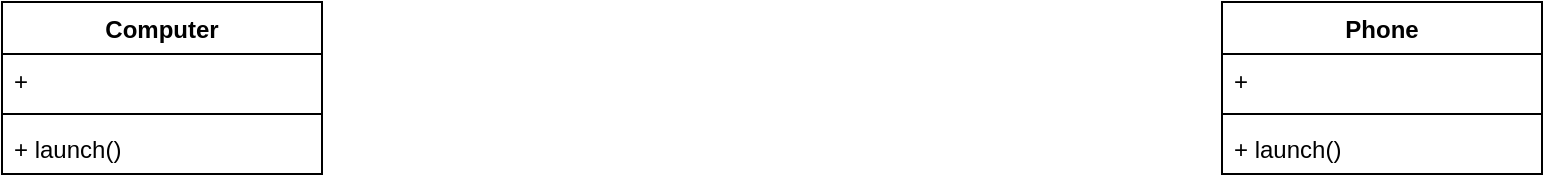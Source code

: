<mxfile version="24.4.4" type="github">
  <diagram id="C5RBs43oDa-KdzZeNtuy" name="Page-1">
    <mxGraphModel dx="1434" dy="772" grid="1" gridSize="10" guides="1" tooltips="1" connect="1" arrows="1" fold="1" page="1" pageScale="1" pageWidth="827" pageHeight="1169" math="0" shadow="0">
      <root>
        <mxCell id="WIyWlLk6GJQsqaUBKTNV-0" />
        <mxCell id="WIyWlLk6GJQsqaUBKTNV-1" parent="WIyWlLk6GJQsqaUBKTNV-0" />
        <mxCell id="ZYNbE8KbQ24JKUrA5Mez-0" value="Computer" style="swimlane;fontStyle=1;align=center;verticalAlign=top;childLayout=stackLayout;horizontal=1;startSize=26;horizontalStack=0;resizeParent=1;resizeParentMax=0;resizeLast=0;collapsible=1;marginBottom=0;whiteSpace=wrap;html=1;" vertex="1" parent="WIyWlLk6GJQsqaUBKTNV-1">
          <mxGeometry x="150" y="100" width="160" height="86" as="geometry" />
        </mxCell>
        <mxCell id="ZYNbE8KbQ24JKUrA5Mez-1" value="+&amp;nbsp;" style="text;strokeColor=none;fillColor=none;align=left;verticalAlign=top;spacingLeft=4;spacingRight=4;overflow=hidden;rotatable=0;points=[[0,0.5],[1,0.5]];portConstraint=eastwest;whiteSpace=wrap;html=1;" vertex="1" parent="ZYNbE8KbQ24JKUrA5Mez-0">
          <mxGeometry y="26" width="160" height="26" as="geometry" />
        </mxCell>
        <mxCell id="ZYNbE8KbQ24JKUrA5Mez-2" value="" style="line;strokeWidth=1;fillColor=none;align=left;verticalAlign=middle;spacingTop=-1;spacingLeft=3;spacingRight=3;rotatable=0;labelPosition=right;points=[];portConstraint=eastwest;strokeColor=inherit;" vertex="1" parent="ZYNbE8KbQ24JKUrA5Mez-0">
          <mxGeometry y="52" width="160" height="8" as="geometry" />
        </mxCell>
        <mxCell id="ZYNbE8KbQ24JKUrA5Mez-3" value="+ launch()" style="text;strokeColor=none;fillColor=none;align=left;verticalAlign=top;spacingLeft=4;spacingRight=4;overflow=hidden;rotatable=0;points=[[0,0.5],[1,0.5]];portConstraint=eastwest;whiteSpace=wrap;html=1;" vertex="1" parent="ZYNbE8KbQ24JKUrA5Mez-0">
          <mxGeometry y="60" width="160" height="26" as="geometry" />
        </mxCell>
        <mxCell id="ZYNbE8KbQ24JKUrA5Mez-4" value="Phone" style="swimlane;fontStyle=1;align=center;verticalAlign=top;childLayout=stackLayout;horizontal=1;startSize=26;horizontalStack=0;resizeParent=1;resizeParentMax=0;resizeLast=0;collapsible=1;marginBottom=0;whiteSpace=wrap;html=1;" vertex="1" parent="WIyWlLk6GJQsqaUBKTNV-1">
          <mxGeometry x="760" y="100" width="160" height="86" as="geometry" />
        </mxCell>
        <mxCell id="ZYNbE8KbQ24JKUrA5Mez-5" value="+&amp;nbsp;" style="text;strokeColor=none;fillColor=none;align=left;verticalAlign=top;spacingLeft=4;spacingRight=4;overflow=hidden;rotatable=0;points=[[0,0.5],[1,0.5]];portConstraint=eastwest;whiteSpace=wrap;html=1;" vertex="1" parent="ZYNbE8KbQ24JKUrA5Mez-4">
          <mxGeometry y="26" width="160" height="26" as="geometry" />
        </mxCell>
        <mxCell id="ZYNbE8KbQ24JKUrA5Mez-6" value="" style="line;strokeWidth=1;fillColor=none;align=left;verticalAlign=middle;spacingTop=-1;spacingLeft=3;spacingRight=3;rotatable=0;labelPosition=right;points=[];portConstraint=eastwest;strokeColor=inherit;" vertex="1" parent="ZYNbE8KbQ24JKUrA5Mez-4">
          <mxGeometry y="52" width="160" height="8" as="geometry" />
        </mxCell>
        <mxCell id="ZYNbE8KbQ24JKUrA5Mez-7" value="+ launch()" style="text;strokeColor=none;fillColor=none;align=left;verticalAlign=top;spacingLeft=4;spacingRight=4;overflow=hidden;rotatable=0;points=[[0,0.5],[1,0.5]];portConstraint=eastwest;whiteSpace=wrap;html=1;" vertex="1" parent="ZYNbE8KbQ24JKUrA5Mez-4">
          <mxGeometry y="60" width="160" height="26" as="geometry" />
        </mxCell>
      </root>
    </mxGraphModel>
  </diagram>
</mxfile>
